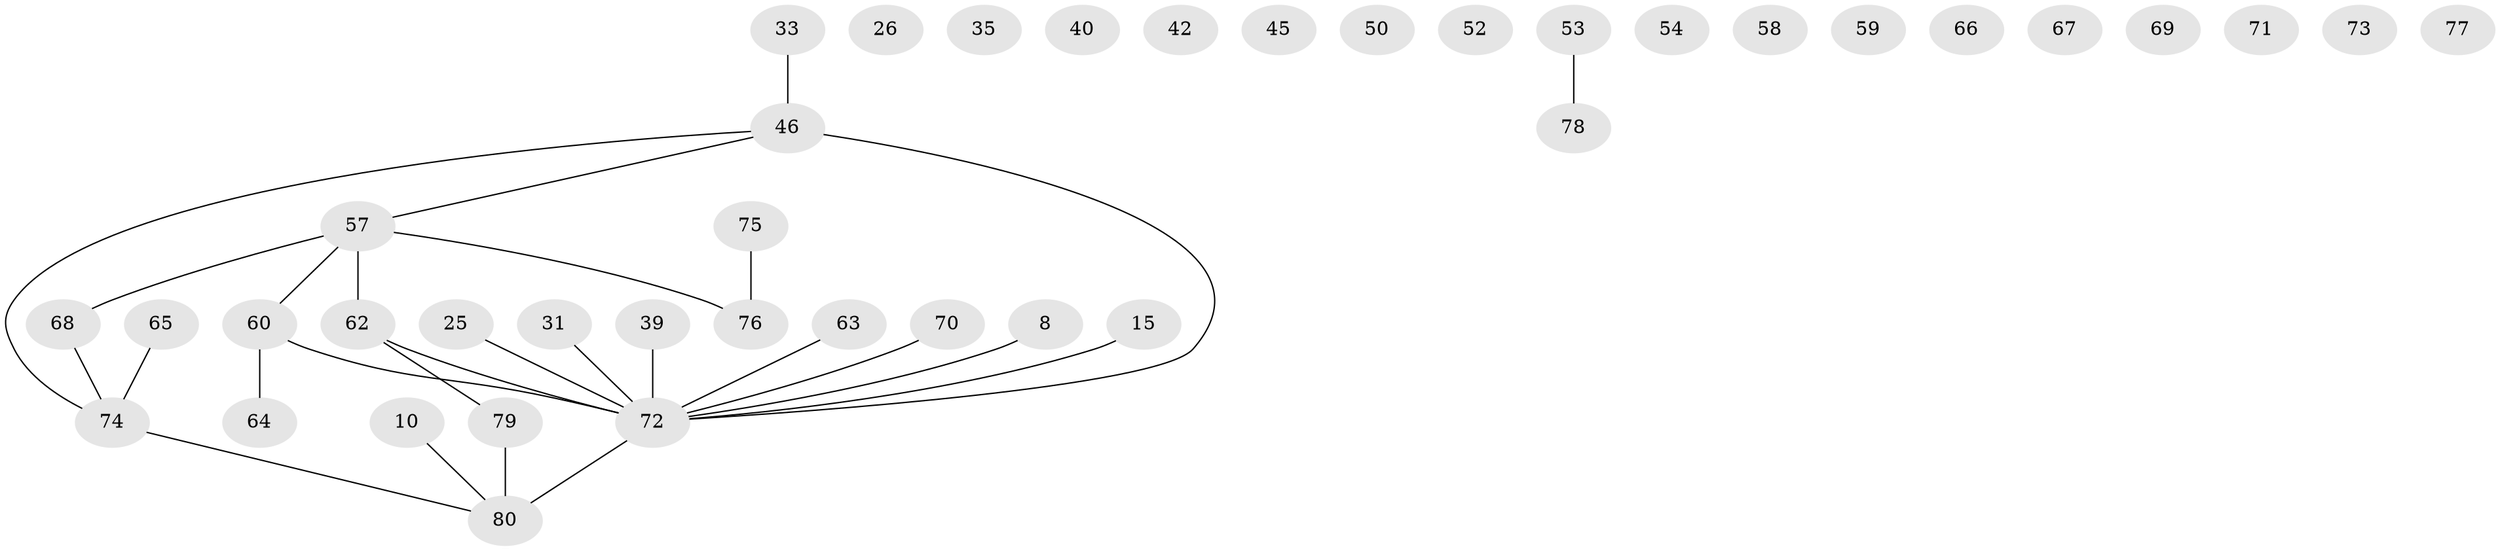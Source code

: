 // original degree distribution, {2: 0.275, 1: 0.3, 4: 0.075, 3: 0.1, 0: 0.175, 5: 0.075}
// Generated by graph-tools (version 1.1) at 2025/39/03/09/25 04:39:57]
// undirected, 40 vertices, 27 edges
graph export_dot {
graph [start="1"]
  node [color=gray90,style=filled];
  8;
  10;
  15;
  25;
  26;
  31 [super="+29"];
  33;
  35;
  39;
  40;
  42;
  45;
  46;
  50;
  52;
  53 [super="+13"];
  54 [super="+28"];
  57 [super="+34+11+36+41"];
  58;
  59;
  60;
  62 [super="+56"];
  63;
  64;
  65 [super="+48"];
  66;
  67;
  68 [super="+2"];
  69;
  70 [super="+49"];
  71;
  72 [super="+61+30+55"];
  73 [super="+44"];
  74 [super="+32"];
  75 [super="+9"];
  76;
  77;
  78 [super="+12"];
  79;
  80 [super="+4+7"];
  8 -- 72;
  10 -- 80;
  15 -- 72;
  25 -- 72;
  31 -- 72;
  33 -- 46;
  39 -- 72;
  46 -- 72 [weight=2];
  46 -- 74;
  46 -- 57;
  53 -- 78;
  57 -- 68;
  57 -- 76;
  57 -- 60 [weight=2];
  57 -- 62 [weight=2];
  60 -- 64;
  60 -- 72 [weight=2];
  62 -- 72;
  62 -- 79;
  63 -- 72 [weight=2];
  65 -- 74;
  68 -- 74;
  70 -- 72;
  72 -- 80 [weight=2];
  74 -- 80;
  75 -- 76;
  79 -- 80;
}
